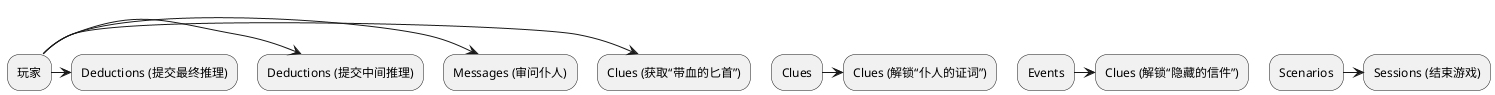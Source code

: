 @startuml
玩家 -> Clues (获取“带血的匕首”)
玩家 -> Messages (审问仆人)
Clues -> Clues (解锁“仆人的证词”)
玩家 -> Deductions (提交中间推理)
Events -> Clues (解锁“隐藏的信件”)
玩家 -> Deductions (提交最终推理)
Scenarios -> Sessions (结束游戏)
@enduml